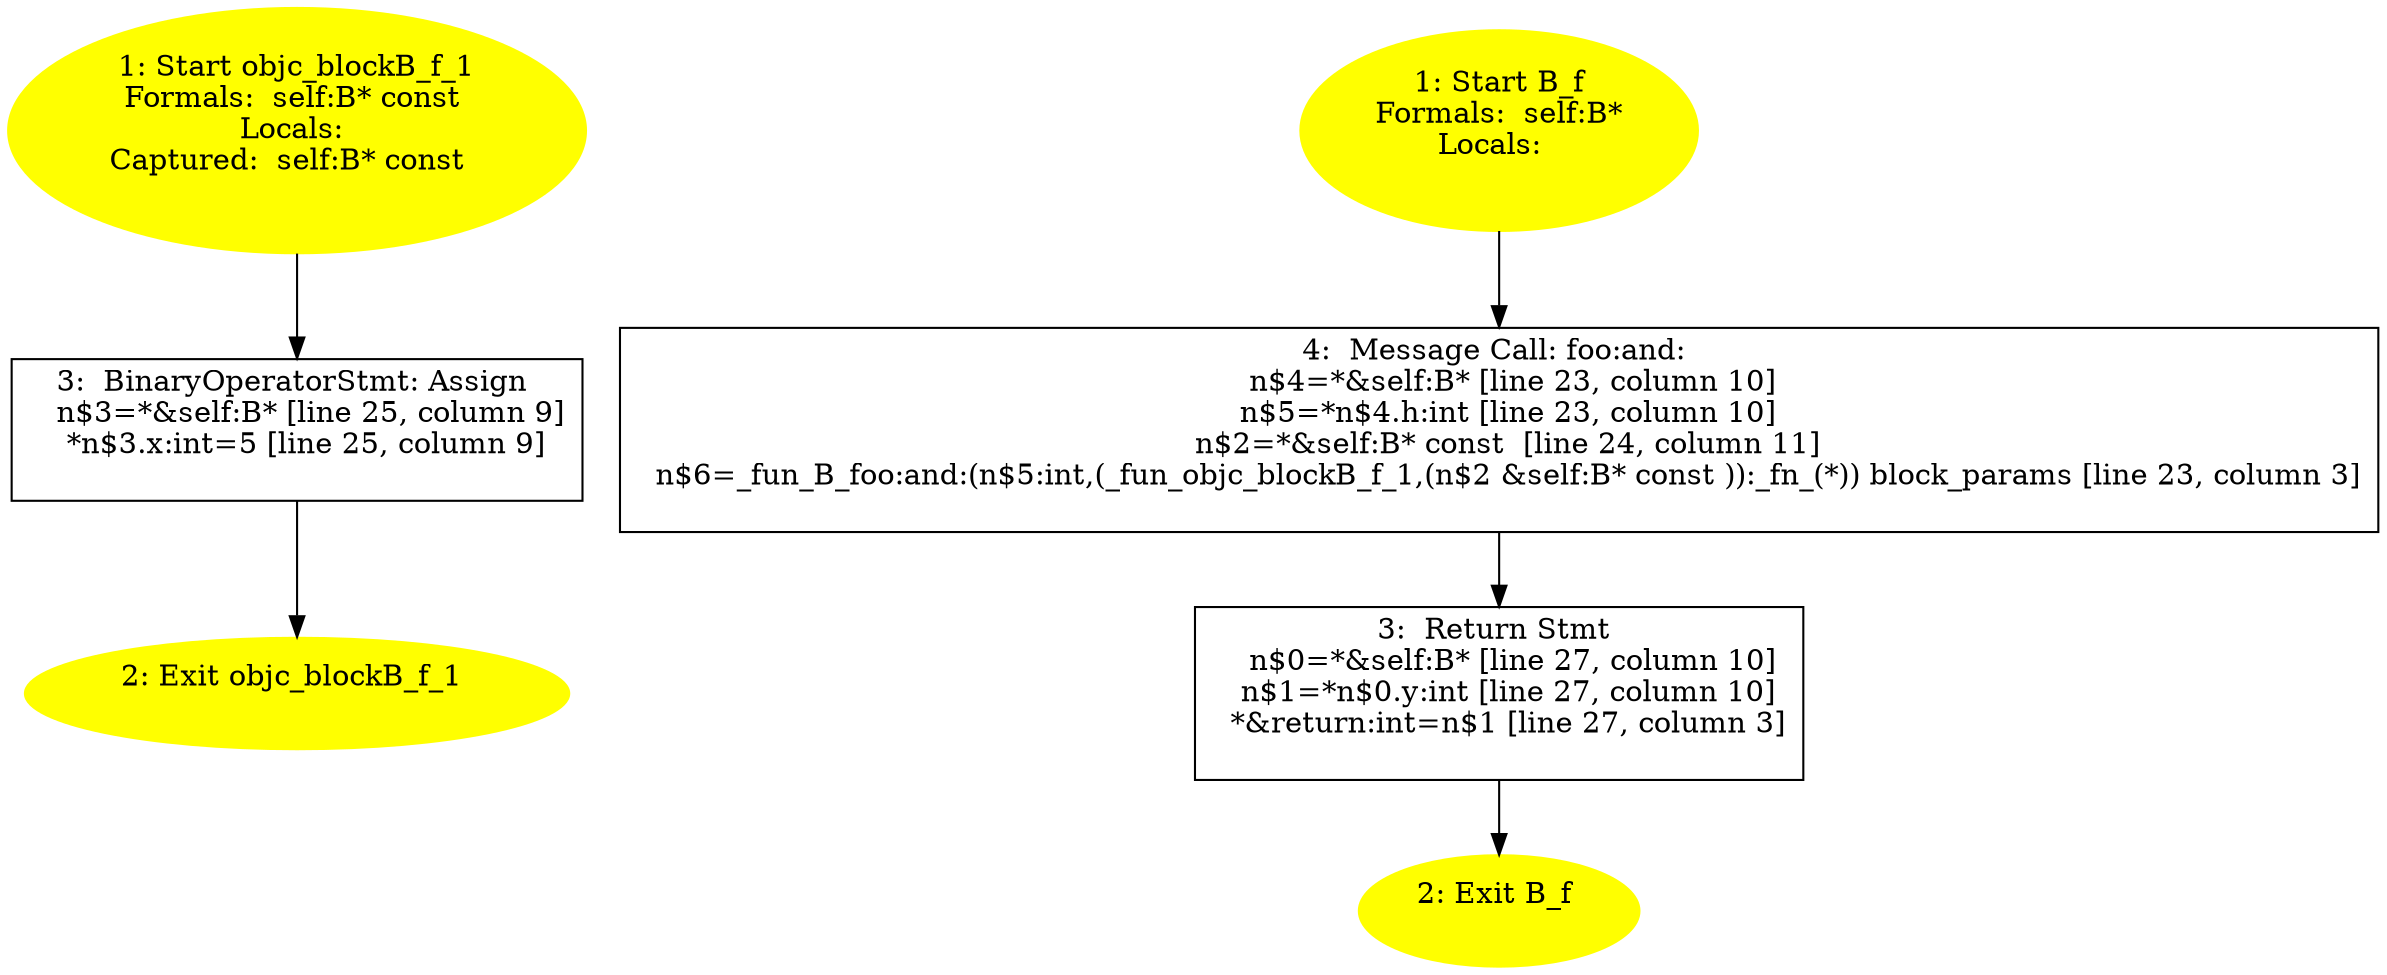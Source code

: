 /* @generated */
digraph cfg {
"objc_blockB_f_1(class B).6b5af83d1cf19e8038483ea8b08b7439_1" [label="1: Start objc_blockB_f_1\nFormals:  self:B* const \nLocals: \nCaptured:  self:B* const  \n  " color=yellow style=filled]
	

	 "objc_blockB_f_1(class B).6b5af83d1cf19e8038483ea8b08b7439_1" -> "objc_blockB_f_1(class B).6b5af83d1cf19e8038483ea8b08b7439_3" ;
"objc_blockB_f_1(class B).6b5af83d1cf19e8038483ea8b08b7439_2" [label="2: Exit objc_blockB_f_1 \n  " color=yellow style=filled]
	

"objc_blockB_f_1(class B).6b5af83d1cf19e8038483ea8b08b7439_3" [label="3:  BinaryOperatorStmt: Assign \n   n$3=*&self:B* [line 25, column 9]\n  *n$3.x:int=5 [line 25, column 9]\n " shape="box"]
	

	 "objc_blockB_f_1(class B).6b5af83d1cf19e8038483ea8b08b7439_3" -> "objc_blockB_f_1(class B).6b5af83d1cf19e8038483ea8b08b7439_2" ;
"f#B#instance.f1371ff5e7f410d3df6a2e71ff0a814e_1" [label="1: Start B_f\nFormals:  self:B*\nLocals:  \n  " color=yellow style=filled]
	

	 "f#B#instance.f1371ff5e7f410d3df6a2e71ff0a814e_1" -> "f#B#instance.f1371ff5e7f410d3df6a2e71ff0a814e_4" ;
"f#B#instance.f1371ff5e7f410d3df6a2e71ff0a814e_2" [label="2: Exit B_f \n  " color=yellow style=filled]
	

"f#B#instance.f1371ff5e7f410d3df6a2e71ff0a814e_3" [label="3:  Return Stmt \n   n$0=*&self:B* [line 27, column 10]\n  n$1=*n$0.y:int [line 27, column 10]\n  *&return:int=n$1 [line 27, column 3]\n " shape="box"]
	

	 "f#B#instance.f1371ff5e7f410d3df6a2e71ff0a814e_3" -> "f#B#instance.f1371ff5e7f410d3df6a2e71ff0a814e_2" ;
"f#B#instance.f1371ff5e7f410d3df6a2e71ff0a814e_4" [label="4:  Message Call: foo:and: \n   n$4=*&self:B* [line 23, column 10]\n  n$5=*n$4.h:int [line 23, column 10]\n  n$2=*&self:B* const  [line 24, column 11]\n  n$6=_fun_B_foo:and:(n$5:int,(_fun_objc_blockB_f_1,(n$2 &self:B* const )):_fn_(*)) block_params [line 23, column 3]\n " shape="box"]
	

	 "f#B#instance.f1371ff5e7f410d3df6a2e71ff0a814e_4" -> "f#B#instance.f1371ff5e7f410d3df6a2e71ff0a814e_3" ;
}

